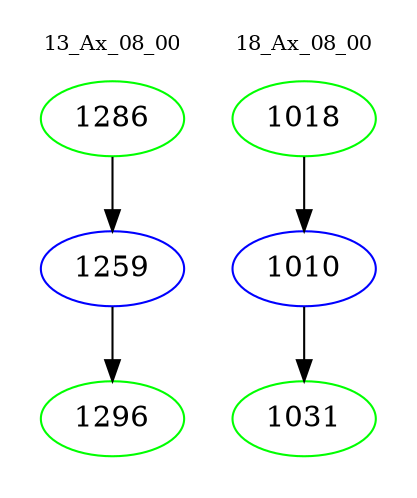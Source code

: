 digraph{
subgraph cluster_0 {
color = white
label = "13_Ax_08_00";
fontsize=10;
T0_1286 [label="1286", color="green"]
T0_1286 -> T0_1259 [color="black"]
T0_1259 [label="1259", color="blue"]
T0_1259 -> T0_1296 [color="black"]
T0_1296 [label="1296", color="green"]
}
subgraph cluster_1 {
color = white
label = "18_Ax_08_00";
fontsize=10;
T1_1018 [label="1018", color="green"]
T1_1018 -> T1_1010 [color="black"]
T1_1010 [label="1010", color="blue"]
T1_1010 -> T1_1031 [color="black"]
T1_1031 [label="1031", color="green"]
}
}
